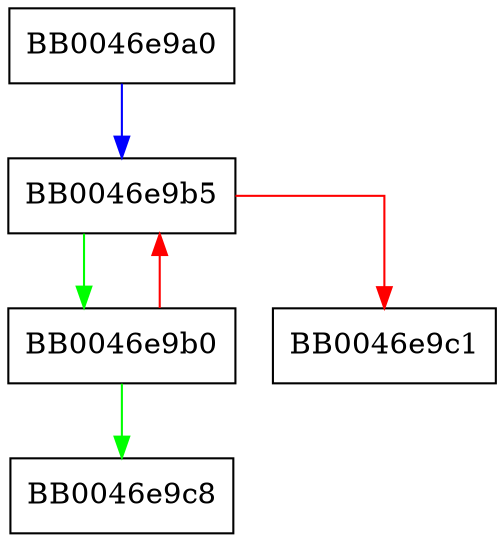 digraph opt_path_end {
  node [shape="box"];
  graph [splines=ortho];
  BB0046e9a0 -> BB0046e9b5 [color="blue"];
  BB0046e9b0 -> BB0046e9c8 [color="green"];
  BB0046e9b0 -> BB0046e9b5 [color="red"];
  BB0046e9b5 -> BB0046e9b0 [color="green"];
  BB0046e9b5 -> BB0046e9c1 [color="red"];
}